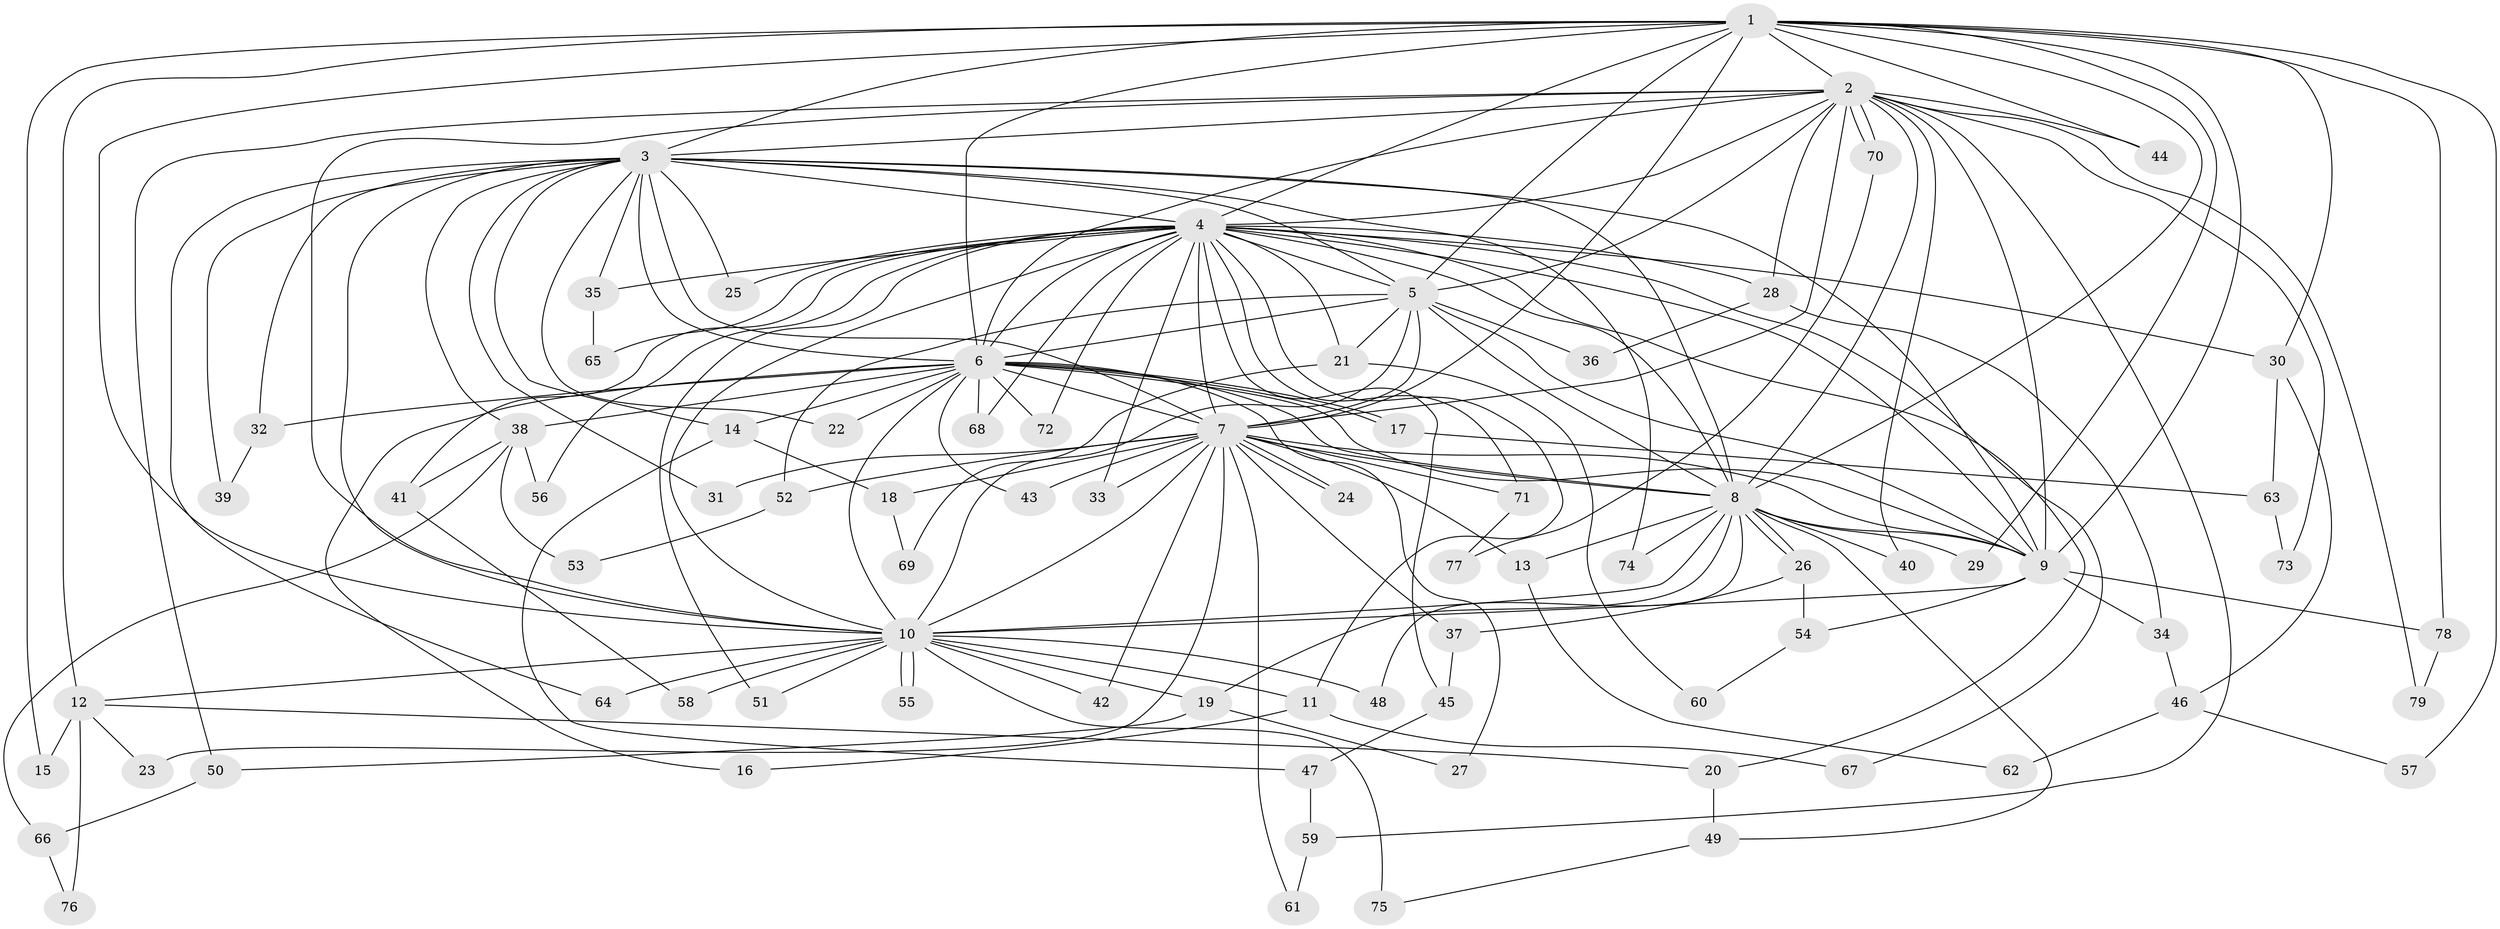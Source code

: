 // coarse degree distribution, {14: 0.09375, 12: 0.03125, 11: 0.03125, 10: 0.03125, 17: 0.03125, 9: 0.03125, 15: 0.03125, 5: 0.125, 4: 0.125, 7: 0.03125, 2: 0.25, 3: 0.09375, 1: 0.0625, 6: 0.03125}
// Generated by graph-tools (version 1.1) at 2025/49/03/04/25 22:49:20]
// undirected, 79 vertices, 183 edges
graph export_dot {
  node [color=gray90,style=filled];
  1;
  2;
  3;
  4;
  5;
  6;
  7;
  8;
  9;
  10;
  11;
  12;
  13;
  14;
  15;
  16;
  17;
  18;
  19;
  20;
  21;
  22;
  23;
  24;
  25;
  26;
  27;
  28;
  29;
  30;
  31;
  32;
  33;
  34;
  35;
  36;
  37;
  38;
  39;
  40;
  41;
  42;
  43;
  44;
  45;
  46;
  47;
  48;
  49;
  50;
  51;
  52;
  53;
  54;
  55;
  56;
  57;
  58;
  59;
  60;
  61;
  62;
  63;
  64;
  65;
  66;
  67;
  68;
  69;
  70;
  71;
  72;
  73;
  74;
  75;
  76;
  77;
  78;
  79;
  1 -- 2;
  1 -- 3;
  1 -- 4;
  1 -- 5;
  1 -- 6;
  1 -- 7;
  1 -- 8;
  1 -- 9;
  1 -- 10;
  1 -- 12;
  1 -- 15;
  1 -- 29;
  1 -- 30;
  1 -- 44;
  1 -- 57;
  1 -- 78;
  2 -- 3;
  2 -- 4;
  2 -- 5;
  2 -- 6;
  2 -- 7;
  2 -- 8;
  2 -- 9;
  2 -- 10;
  2 -- 28;
  2 -- 40;
  2 -- 44;
  2 -- 50;
  2 -- 59;
  2 -- 70;
  2 -- 70;
  2 -- 73;
  2 -- 79;
  3 -- 4;
  3 -- 5;
  3 -- 6;
  3 -- 7;
  3 -- 8;
  3 -- 9;
  3 -- 10;
  3 -- 14;
  3 -- 22;
  3 -- 25;
  3 -- 31;
  3 -- 32;
  3 -- 35;
  3 -- 38;
  3 -- 39;
  3 -- 64;
  3 -- 74;
  4 -- 5;
  4 -- 6;
  4 -- 7;
  4 -- 8;
  4 -- 9;
  4 -- 10;
  4 -- 11;
  4 -- 20;
  4 -- 21;
  4 -- 25;
  4 -- 28;
  4 -- 30;
  4 -- 33;
  4 -- 35;
  4 -- 41;
  4 -- 45;
  4 -- 51;
  4 -- 56;
  4 -- 65;
  4 -- 67;
  4 -- 68;
  4 -- 71;
  4 -- 72;
  5 -- 6;
  5 -- 7;
  5 -- 8;
  5 -- 9;
  5 -- 10;
  5 -- 21;
  5 -- 36;
  5 -- 52;
  6 -- 7;
  6 -- 8;
  6 -- 9;
  6 -- 10;
  6 -- 14;
  6 -- 16;
  6 -- 17;
  6 -- 17;
  6 -- 22;
  6 -- 27;
  6 -- 32;
  6 -- 38;
  6 -- 43;
  6 -- 68;
  6 -- 72;
  7 -- 8;
  7 -- 9;
  7 -- 10;
  7 -- 13;
  7 -- 18;
  7 -- 23;
  7 -- 24;
  7 -- 24;
  7 -- 31;
  7 -- 33;
  7 -- 37;
  7 -- 42;
  7 -- 43;
  7 -- 52;
  7 -- 61;
  7 -- 71;
  8 -- 9;
  8 -- 10;
  8 -- 13;
  8 -- 19;
  8 -- 26;
  8 -- 26;
  8 -- 29;
  8 -- 40;
  8 -- 48;
  8 -- 49;
  8 -- 74;
  9 -- 10;
  9 -- 34;
  9 -- 54;
  9 -- 78;
  10 -- 11;
  10 -- 12;
  10 -- 19;
  10 -- 42;
  10 -- 48;
  10 -- 51;
  10 -- 55;
  10 -- 55;
  10 -- 58;
  10 -- 64;
  10 -- 75;
  11 -- 16;
  11 -- 67;
  12 -- 15;
  12 -- 20;
  12 -- 23;
  12 -- 76;
  13 -- 62;
  14 -- 18;
  14 -- 47;
  17 -- 63;
  18 -- 69;
  19 -- 27;
  19 -- 50;
  20 -- 49;
  21 -- 60;
  21 -- 69;
  26 -- 37;
  26 -- 54;
  28 -- 34;
  28 -- 36;
  30 -- 46;
  30 -- 63;
  32 -- 39;
  34 -- 46;
  35 -- 65;
  37 -- 45;
  38 -- 41;
  38 -- 53;
  38 -- 56;
  38 -- 66;
  41 -- 58;
  45 -- 47;
  46 -- 57;
  46 -- 62;
  47 -- 59;
  49 -- 75;
  50 -- 66;
  52 -- 53;
  54 -- 60;
  59 -- 61;
  63 -- 73;
  66 -- 76;
  70 -- 77;
  71 -- 77;
  78 -- 79;
}
